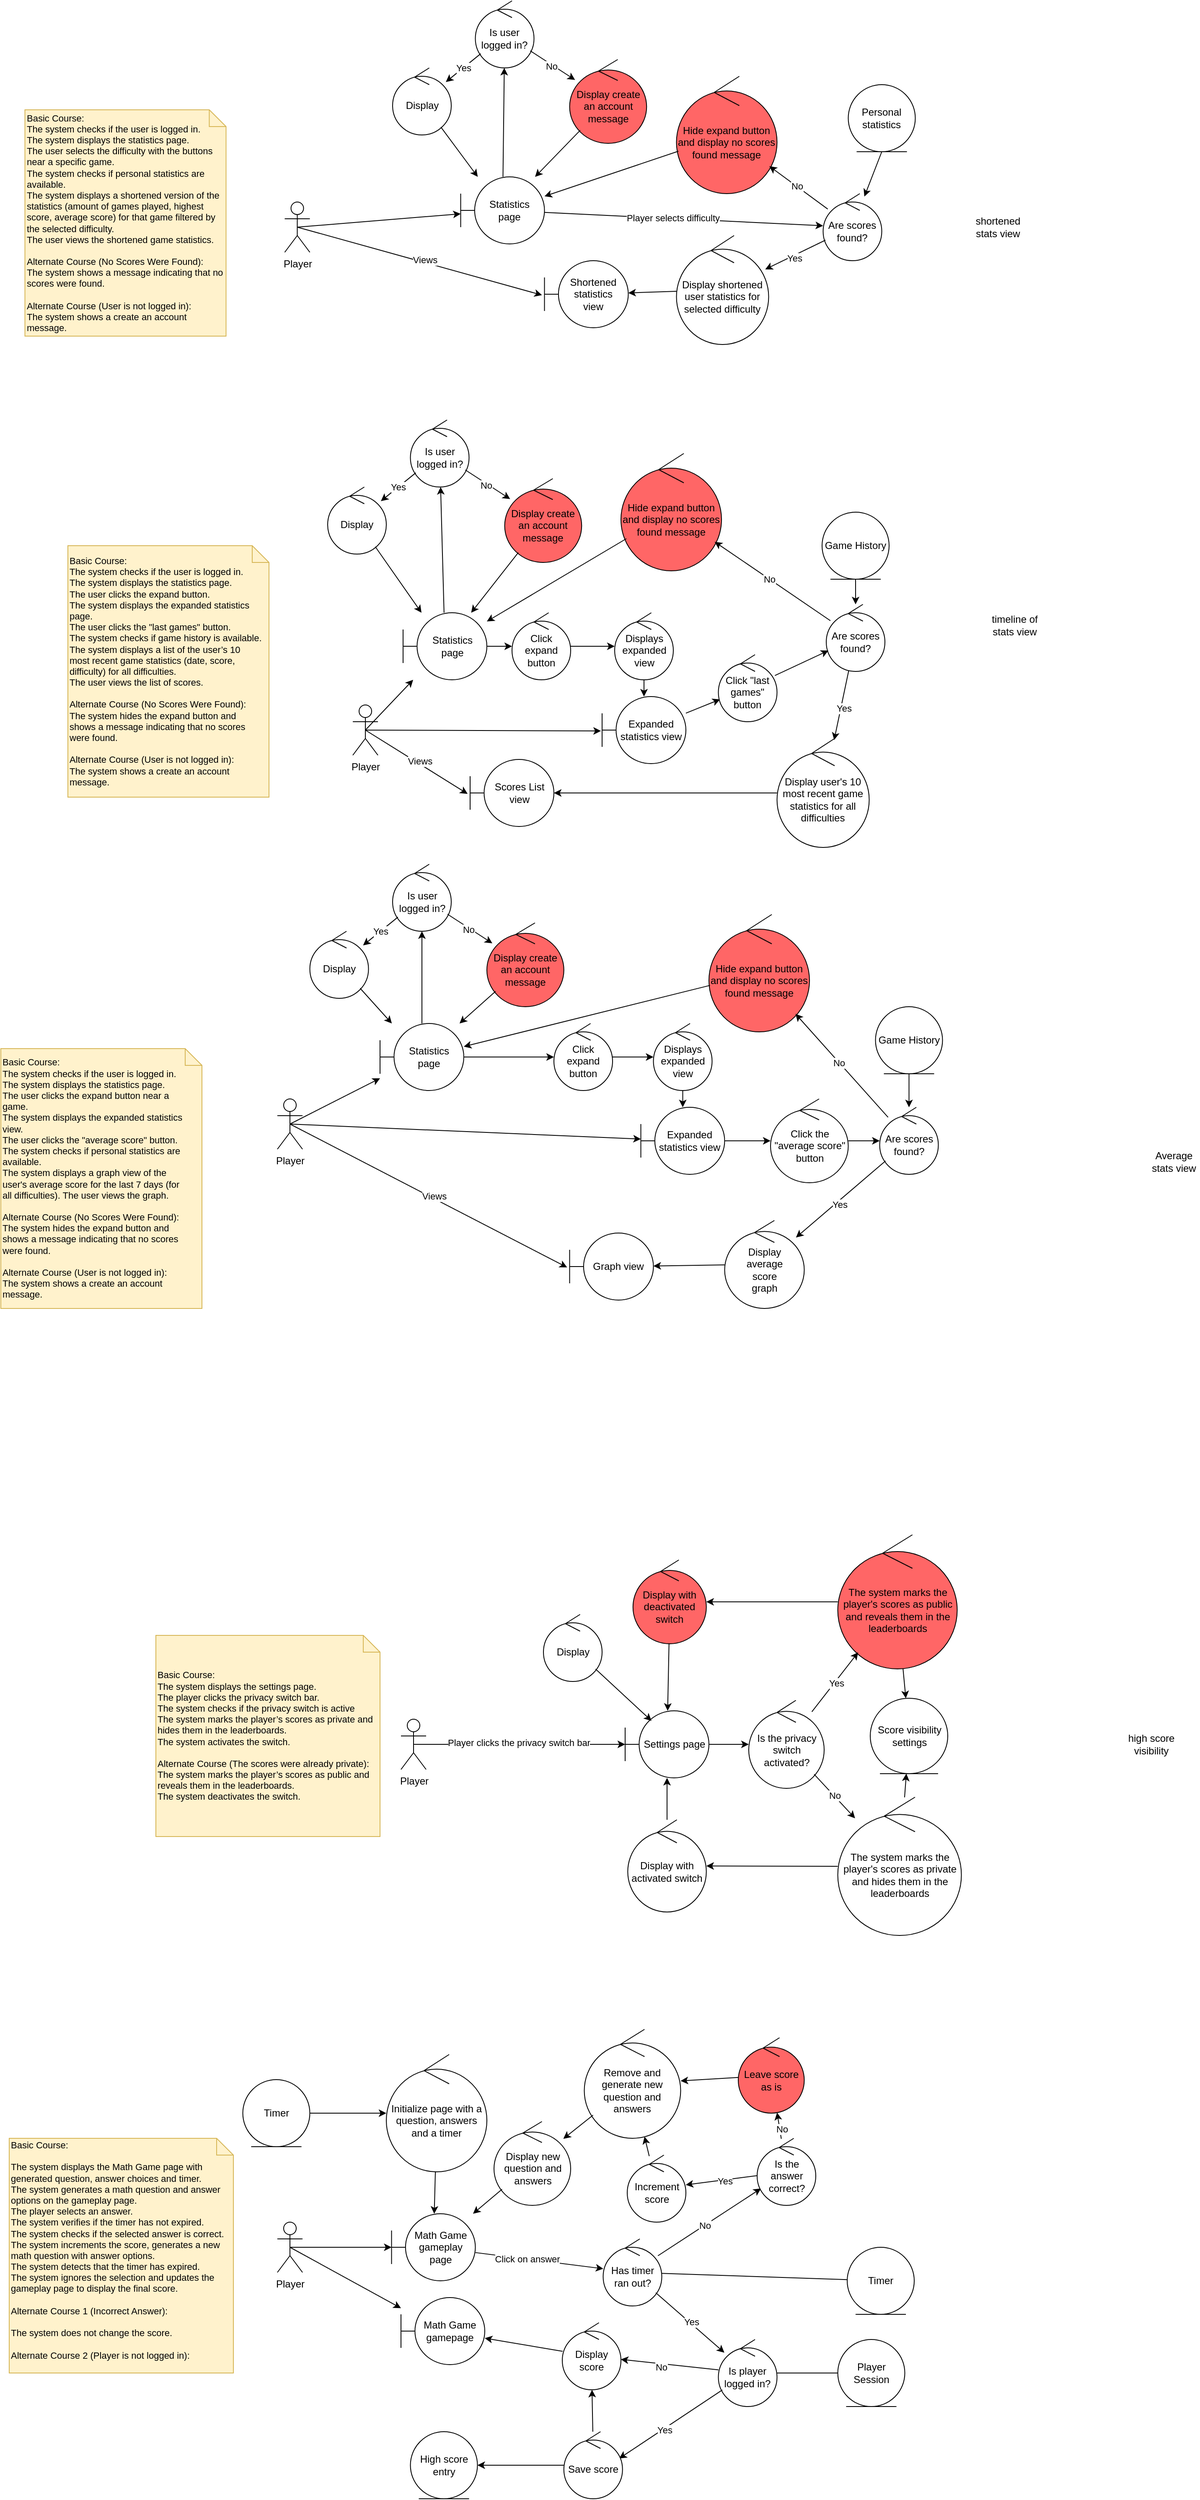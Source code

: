 <mxfile version="26.2.14">
  <diagram name="Page-1" id="ZfCJOVdXx-dnJl77oggn">
    <mxGraphModel grid="1" page="1" gridSize="10" guides="1" tooltips="1" connect="1" arrows="1" fold="1" pageScale="1" pageWidth="850" pageHeight="1100" math="0" shadow="0">
      <root>
        <mxCell id="0" />
        <mxCell id="1" parent="0" />
        <mxCell id="N_dmbNP3DRAMQzcvsTmh-2" value="&lt;div&gt;Statistics&lt;/div&gt;&lt;div&gt;page&lt;/div&gt;" style="shape=umlBoundary;whiteSpace=wrap;html=1;" vertex="1" parent="1">
          <mxGeometry x="168.75" y="-100" width="100" height="80" as="geometry" />
        </mxCell>
        <mxCell id="N_dmbNP3DRAMQzcvsTmh-3" value="Personal statistics" style="ellipse;shape=umlEntity;whiteSpace=wrap;html=1;" vertex="1" parent="1">
          <mxGeometry x="631.25" y="-210" width="80" height="80" as="geometry" />
        </mxCell>
        <mxCell id="N_dmbNP3DRAMQzcvsTmh-8" value="&lt;div&gt;Player&lt;/div&gt;" style="shape=umlActor;verticalLabelPosition=bottom;verticalAlign=top;html=1;" vertex="1" parent="1">
          <mxGeometry x="-41.25" y="-70" width="30" height="60" as="geometry" />
        </mxCell>
        <mxCell id="N_dmbNP3DRAMQzcvsTmh-13" value="" style="endArrow=classic;html=1;rounded=0;exitX=0.5;exitY=1;exitDx=0;exitDy=0;" edge="1" parent="1" source="N_dmbNP3DRAMQzcvsTmh-3" target="N_dmbNP3DRAMQzcvsTmh-16">
          <mxGeometry width="50" height="50" relative="1" as="geometry">
            <mxPoint x="538.75" y="210" as="sourcePoint" />
            <mxPoint x="838.75" as="targetPoint" />
          </mxGeometry>
        </mxCell>
        <mxCell id="N_dmbNP3DRAMQzcvsTmh-16" value="Are scores found?" style="ellipse;shape=umlControl;whiteSpace=wrap;html=1;" vertex="1" parent="1">
          <mxGeometry x="601.25" y="-80" width="70" height="80" as="geometry" />
        </mxCell>
        <mxCell id="N_dmbNP3DRAMQzcvsTmh-19" value="" style="endArrow=classic;html=1;rounded=0;" edge="1" parent="1" source="N_dmbNP3DRAMQzcvsTmh-45" target="N_dmbNP3DRAMQzcvsTmh-29">
          <mxGeometry width="50" height="50" relative="1" as="geometry">
            <mxPoint x="431.263" y="43.59" as="sourcePoint" />
            <mxPoint x="588.75" y="130" as="targetPoint" />
          </mxGeometry>
        </mxCell>
        <mxCell id="N_dmbNP3DRAMQzcvsTmh-20" value="Hide expand button and display no scores found message" style="ellipse;shape=umlControl;whiteSpace=wrap;html=1;fillColor=#FF6666;" vertex="1" parent="1">
          <mxGeometry x="426.25" y="-220" width="120" height="140" as="geometry" />
        </mxCell>
        <mxCell id="N_dmbNP3DRAMQzcvsTmh-22" value="" style="endArrow=classic;html=1;rounded=0;" edge="1" parent="1" source="N_dmbNP3DRAMQzcvsTmh-16" target="N_dmbNP3DRAMQzcvsTmh-20">
          <mxGeometry width="50" height="50" relative="1" as="geometry">
            <mxPoint x="748.75" as="sourcePoint" />
            <mxPoint x="588.75" y="130" as="targetPoint" />
          </mxGeometry>
        </mxCell>
        <mxCell id="N_dmbNP3DRAMQzcvsTmh-23" value="No" style="edgeLabel;html=1;align=center;verticalAlign=middle;resizable=0;points=[];" connectable="0" vertex="1" parent="N_dmbNP3DRAMQzcvsTmh-22">
          <mxGeometry x="0.062" relative="1" as="geometry">
            <mxPoint as="offset" />
          </mxGeometry>
        </mxCell>
        <mxCell id="N_dmbNP3DRAMQzcvsTmh-24" value="" style="endArrow=classic;html=1;rounded=0;" edge="1" parent="1" source="N_dmbNP3DRAMQzcvsTmh-20" target="N_dmbNP3DRAMQzcvsTmh-2">
          <mxGeometry width="50" height="50" relative="1" as="geometry">
            <mxPoint x="538.75" y="180" as="sourcePoint" />
            <mxPoint x="588.75" y="130" as="targetPoint" />
          </mxGeometry>
        </mxCell>
        <mxCell id="N_dmbNP3DRAMQzcvsTmh-29" value="&lt;div&gt;Shortened statistics&lt;/div&gt;&lt;div&gt;view&lt;/div&gt;" style="shape=umlBoundary;whiteSpace=wrap;html=1;" vertex="1" parent="1">
          <mxGeometry x="268.75" width="100" height="80" as="geometry" />
        </mxCell>
        <mxCell id="N_dmbNP3DRAMQzcvsTmh-30" value="" style="endArrow=classic;html=1;rounded=0;exitX=0.5;exitY=0.5;exitDx=0;exitDy=0;exitPerimeter=0;entryX=-0.03;entryY=0.513;entryDx=0;entryDy=0;entryPerimeter=0;" edge="1" parent="1" source="N_dmbNP3DRAMQzcvsTmh-8" target="N_dmbNP3DRAMQzcvsTmh-29">
          <mxGeometry width="50" height="50" relative="1" as="geometry">
            <mxPoint x="538.75" y="180" as="sourcePoint" />
            <mxPoint x="588.75" y="130" as="targetPoint" />
          </mxGeometry>
        </mxCell>
        <mxCell id="N_dmbNP3DRAMQzcvsTmh-31" value="Views" style="edgeLabel;html=1;align=center;verticalAlign=middle;resizable=0;points=[];" connectable="0" vertex="1" parent="N_dmbNP3DRAMQzcvsTmh-30">
          <mxGeometry x="0.032" y="3" relative="1" as="geometry">
            <mxPoint as="offset" />
          </mxGeometry>
        </mxCell>
        <mxCell id="N_dmbNP3DRAMQzcvsTmh-32" value="" style="endArrow=classic;html=1;rounded=0;exitX=0.5;exitY=0.5;exitDx=0;exitDy=0;exitPerimeter=0;" edge="1" parent="1" source="N_dmbNP3DRAMQzcvsTmh-8" target="N_dmbNP3DRAMQzcvsTmh-2">
          <mxGeometry width="50" height="50" relative="1" as="geometry">
            <mxPoint x="538.75" y="180" as="sourcePoint" />
            <mxPoint x="588.75" y="130" as="targetPoint" />
          </mxGeometry>
        </mxCell>
        <mxCell id="N_dmbNP3DRAMQzcvsTmh-37" value="&lt;div&gt;Basic Course:&lt;/div&gt;&lt;div&gt;The system checks if the user is logged in.&lt;/div&gt;&lt;div&gt;The system displays the statistics page.&amp;nbsp;&lt;/div&gt;&lt;div&gt;The user selects the difficulty with the buttons near a specific game.&lt;/div&gt;&lt;div&gt;The system checks if personal statistics are available.&lt;/div&gt;&lt;div&gt;The system displays a shortened version of the statistics (amount of games played, highest score, average score) for that game filtered by the selected difficulty.&lt;/div&gt;&lt;div&gt;The user views the shortened game statistics.&lt;/div&gt;&lt;div&gt;&lt;br&gt;&lt;/div&gt;Alternate Course (No Scores Were Found):&lt;br&gt;&lt;div&gt;The system shows a message indicating that no scores were found.&lt;/div&gt;&lt;div&gt;&lt;br&gt;&lt;/div&gt;&lt;div&gt;&lt;div&gt;Alternate Course (User is not logged in):&lt;/div&gt;The system shows a create an account message.&lt;/div&gt;" style="shape=note;size=20;whiteSpace=wrap;html=1;fontFamily=Helvetica;fontSize=11;labelBackgroundColor=none;align=left;fillColor=#fff2cc;strokeColor=#d6b656;" vertex="1" parent="1">
          <mxGeometry x="-351.25" y="-180" width="240" height="270" as="geometry" />
        </mxCell>
        <mxCell id="N_dmbNP3DRAMQzcvsTmh-45" value="Display shortened user statistics for selected difficulty" style="ellipse;shape=umlControl;whiteSpace=wrap;html=1;" vertex="1" parent="1">
          <mxGeometry x="426.25" y="-30" width="110" height="130" as="geometry" />
        </mxCell>
        <mxCell id="N_dmbNP3DRAMQzcvsTmh-64" value="" style="endArrow=classic;html=1;rounded=0;" edge="1" parent="1" source="N_dmbNP3DRAMQzcvsTmh-2" target="N_dmbNP3DRAMQzcvsTmh-16">
          <mxGeometry width="50" height="50" relative="1" as="geometry">
            <mxPoint x="658.647" y="-31.284" as="sourcePoint" />
            <mxPoint x="359.137" y="-35.934" as="targetPoint" />
          </mxGeometry>
        </mxCell>
        <mxCell id="N_dmbNP3DRAMQzcvsTmh-260" value="Player selects difficulty" style="edgeLabel;html=1;align=center;verticalAlign=middle;resizable=0;points=[];" connectable="0" vertex="1" parent="N_dmbNP3DRAMQzcvsTmh-64">
          <mxGeometry x="-0.079" y="1" relative="1" as="geometry">
            <mxPoint as="offset" />
          </mxGeometry>
        </mxCell>
        <mxCell id="N_dmbNP3DRAMQzcvsTmh-65" value="" style="endArrow=classic;html=1;rounded=0;" edge="1" parent="1" source="N_dmbNP3DRAMQzcvsTmh-16" target="N_dmbNP3DRAMQzcvsTmh-45">
          <mxGeometry width="50" height="50" relative="1" as="geometry">
            <mxPoint x="538.75" y="80" as="sourcePoint" />
            <mxPoint x="535.844" y="16.897" as="targetPoint" />
          </mxGeometry>
        </mxCell>
        <mxCell id="N_dmbNP3DRAMQzcvsTmh-67" value="Yes" style="edgeLabel;html=1;align=center;verticalAlign=middle;resizable=0;points=[];" connectable="0" vertex="1" parent="N_dmbNP3DRAMQzcvsTmh-65">
          <mxGeometry x="0.072" y="3" relative="1" as="geometry">
            <mxPoint as="offset" />
          </mxGeometry>
        </mxCell>
        <mxCell id="N_dmbNP3DRAMQzcvsTmh-68" value="&lt;div&gt;Statistics&lt;/div&gt;&lt;div&gt;page&lt;/div&gt;" style="shape=umlBoundary;whiteSpace=wrap;html=1;" vertex="1" parent="1">
          <mxGeometry x="100" y="420" width="100" height="80" as="geometry" />
        </mxCell>
        <mxCell id="N_dmbNP3DRAMQzcvsTmh-69" value="Game History" style="ellipse;shape=umlEntity;whiteSpace=wrap;html=1;" vertex="1" parent="1">
          <mxGeometry x="600" y="300" width="80" height="80" as="geometry" />
        </mxCell>
        <mxCell id="N_dmbNP3DRAMQzcvsTmh-71" value="&lt;div&gt;Player&lt;/div&gt;" style="shape=umlActor;verticalLabelPosition=bottom;verticalAlign=top;html=1;" vertex="1" parent="1">
          <mxGeometry x="40" y="530" width="30" height="60" as="geometry" />
        </mxCell>
        <mxCell id="N_dmbNP3DRAMQzcvsTmh-73" value="" style="endArrow=classic;html=1;rounded=0;exitX=0.5;exitY=1;exitDx=0;exitDy=0;" edge="1" parent="1" source="N_dmbNP3DRAMQzcvsTmh-69" target="N_dmbNP3DRAMQzcvsTmh-74">
          <mxGeometry width="50" height="50" relative="1" as="geometry">
            <mxPoint x="452.5" y="730" as="sourcePoint" />
            <mxPoint x="752.5" y="520" as="targetPoint" />
          </mxGeometry>
        </mxCell>
        <mxCell id="N_dmbNP3DRAMQzcvsTmh-74" value="Are scores found?" style="ellipse;shape=umlControl;whiteSpace=wrap;html=1;" vertex="1" parent="1">
          <mxGeometry x="605" y="410" width="70" height="80" as="geometry" />
        </mxCell>
        <mxCell id="N_dmbNP3DRAMQzcvsTmh-75" value="" style="endArrow=classic;html=1;rounded=0;" edge="1" parent="1" source="N_dmbNP3DRAMQzcvsTmh-86" target="N_dmbNP3DRAMQzcvsTmh-80">
          <mxGeometry width="50" height="50" relative="1" as="geometry">
            <mxPoint x="442.508" y="613.818" as="sourcePoint" />
            <mxPoint x="502.5" y="650" as="targetPoint" />
          </mxGeometry>
        </mxCell>
        <mxCell id="N_dmbNP3DRAMQzcvsTmh-76" value="Hide expand button and display no scores found message" style="ellipse;shape=umlControl;whiteSpace=wrap;html=1;fillColor=#FF6666;" vertex="1" parent="1">
          <mxGeometry x="360" y="230" width="120" height="140" as="geometry" />
        </mxCell>
        <mxCell id="N_dmbNP3DRAMQzcvsTmh-77" value="" style="endArrow=classic;html=1;rounded=0;" edge="1" parent="1" source="N_dmbNP3DRAMQzcvsTmh-74" target="N_dmbNP3DRAMQzcvsTmh-76">
          <mxGeometry width="50" height="50" relative="1" as="geometry">
            <mxPoint x="662.5" y="520" as="sourcePoint" />
            <mxPoint x="502.5" y="650" as="targetPoint" />
          </mxGeometry>
        </mxCell>
        <mxCell id="N_dmbNP3DRAMQzcvsTmh-78" value="No" style="edgeLabel;html=1;align=center;verticalAlign=middle;resizable=0;points=[];" connectable="0" vertex="1" parent="N_dmbNP3DRAMQzcvsTmh-77">
          <mxGeometry x="0.062" relative="1" as="geometry">
            <mxPoint as="offset" />
          </mxGeometry>
        </mxCell>
        <mxCell id="N_dmbNP3DRAMQzcvsTmh-79" value="" style="endArrow=classic;html=1;rounded=0;" edge="1" parent="1" source="N_dmbNP3DRAMQzcvsTmh-76" target="N_dmbNP3DRAMQzcvsTmh-68">
          <mxGeometry width="50" height="50" relative="1" as="geometry">
            <mxPoint x="452.5" y="700" as="sourcePoint" />
            <mxPoint x="502.5" y="650" as="targetPoint" />
          </mxGeometry>
        </mxCell>
        <mxCell id="N_dmbNP3DRAMQzcvsTmh-80" value="Scores List view" style="shape=umlBoundary;whiteSpace=wrap;html=1;" vertex="1" parent="1">
          <mxGeometry x="180" y="595" width="100" height="80" as="geometry" />
        </mxCell>
        <mxCell id="N_dmbNP3DRAMQzcvsTmh-81" value="" style="endArrow=classic;html=1;rounded=0;exitX=0.5;exitY=0.5;exitDx=0;exitDy=0;exitPerimeter=0;entryX=-0.03;entryY=0.513;entryDx=0;entryDy=0;entryPerimeter=0;" edge="1" parent="1" source="N_dmbNP3DRAMQzcvsTmh-71" target="N_dmbNP3DRAMQzcvsTmh-80">
          <mxGeometry width="50" height="50" relative="1" as="geometry">
            <mxPoint x="452.5" y="700" as="sourcePoint" />
            <mxPoint x="502.5" y="650" as="targetPoint" />
          </mxGeometry>
        </mxCell>
        <mxCell id="N_dmbNP3DRAMQzcvsTmh-82" value="Views" style="edgeLabel;html=1;align=center;verticalAlign=middle;resizable=0;points=[];" connectable="0" vertex="1" parent="N_dmbNP3DRAMQzcvsTmh-81">
          <mxGeometry x="0.032" y="3" relative="1" as="geometry">
            <mxPoint as="offset" />
          </mxGeometry>
        </mxCell>
        <mxCell id="N_dmbNP3DRAMQzcvsTmh-83" value="" style="endArrow=classic;html=1;rounded=0;exitX=0.5;exitY=0.5;exitDx=0;exitDy=0;exitPerimeter=0;" edge="1" parent="1" source="N_dmbNP3DRAMQzcvsTmh-71" target="N_dmbNP3DRAMQzcvsTmh-68">
          <mxGeometry width="50" height="50" relative="1" as="geometry">
            <mxPoint x="452.5" y="700" as="sourcePoint" />
            <mxPoint x="502.5" y="650" as="targetPoint" />
          </mxGeometry>
        </mxCell>
        <mxCell id="N_dmbNP3DRAMQzcvsTmh-85" value="&lt;div&gt;Basic Course:&lt;/div&gt;&lt;div&gt;The system checks if the user is logged in.&lt;/div&gt;The system displays the statistics page.&lt;br&gt;&lt;div&gt;The user clicks the expand button.&lt;/div&gt;&lt;div&gt;The system displays the expanded statistics page.&lt;/div&gt;&lt;div&gt;The user clicks the &quot;last games&quot; button.&lt;/div&gt;&lt;div&gt;The system checks if game history is available.&lt;/div&gt;The system displays a list of the user’s 10&lt;br&gt;most recent game statistics (date, score,&lt;br&gt;difficulty) for all difficulties.&lt;br&gt;&lt;div&gt;The user views the list of scores.&lt;/div&gt;&lt;div&gt;&lt;br&gt;&lt;/div&gt;Alternate Course (No Scores Were Found):&lt;br&gt;The system hides the expand button and&lt;br&gt;shows a message indicating that no scores&lt;br&gt;&lt;div&gt;were found.&lt;/div&gt;&lt;div&gt;&lt;div&gt;&lt;br&gt;&lt;/div&gt;&lt;div&gt;Alternate Course (User is not logged in):&lt;/div&gt;The system shows a create an account message.&lt;/div&gt;" style="shape=note;size=20;whiteSpace=wrap;html=1;fontFamily=Helvetica;fontSize=11;labelBackgroundColor=none;align=left;fillColor=#fff2cc;strokeColor=#d6b656;" vertex="1" parent="1">
          <mxGeometry x="-300" y="340" width="240" height="300" as="geometry" />
        </mxCell>
        <mxCell id="N_dmbNP3DRAMQzcvsTmh-86" value="Display user&#39;s 10 most recent game statistics for all difficulties" style="ellipse;shape=umlControl;whiteSpace=wrap;html=1;" vertex="1" parent="1">
          <mxGeometry x="546.25" y="570" width="110" height="130" as="geometry" />
        </mxCell>
        <mxCell id="N_dmbNP3DRAMQzcvsTmh-87" value="" style="endArrow=classic;html=1;rounded=0;" edge="1" parent="1" source="N_dmbNP3DRAMQzcvsTmh-68" target="N_dmbNP3DRAMQzcvsTmh-158">
          <mxGeometry width="50" height="50" relative="1" as="geometry">
            <mxPoint x="572.397" y="488.716" as="sourcePoint" />
            <mxPoint x="350" y="510" as="targetPoint" />
          </mxGeometry>
        </mxCell>
        <mxCell id="N_dmbNP3DRAMQzcvsTmh-88" value="" style="endArrow=classic;html=1;rounded=0;" edge="1" parent="1" source="N_dmbNP3DRAMQzcvsTmh-74" target="N_dmbNP3DRAMQzcvsTmh-86">
          <mxGeometry width="50" height="50" relative="1" as="geometry">
            <mxPoint x="452.5" y="600" as="sourcePoint" />
            <mxPoint x="502.5" y="550" as="targetPoint" />
          </mxGeometry>
        </mxCell>
        <mxCell id="N_dmbNP3DRAMQzcvsTmh-89" value="Yes" style="edgeLabel;html=1;align=center;verticalAlign=middle;resizable=0;points=[];" connectable="0" vertex="1" parent="N_dmbNP3DRAMQzcvsTmh-88">
          <mxGeometry x="0.072" y="3" relative="1" as="geometry">
            <mxPoint as="offset" />
          </mxGeometry>
        </mxCell>
        <mxCell id="N_dmbNP3DRAMQzcvsTmh-90" value="&lt;div&gt;Statistics&lt;/div&gt;&lt;div&gt;page&lt;/div&gt;" style="shape=umlBoundary;whiteSpace=wrap;html=1;" vertex="1" parent="1">
          <mxGeometry x="72.5" y="910" width="100" height="80" as="geometry" />
        </mxCell>
        <mxCell id="N_dmbNP3DRAMQzcvsTmh-91" value="Game History" style="ellipse;shape=umlEntity;whiteSpace=wrap;html=1;" vertex="1" parent="1">
          <mxGeometry x="663.75" y="890" width="80" height="80" as="geometry" />
        </mxCell>
        <mxCell id="N_dmbNP3DRAMQzcvsTmh-92" value="Display" style="ellipse;shape=umlControl;whiteSpace=wrap;html=1;" vertex="1" parent="1">
          <mxGeometry x="-11.25" y="800" width="70" height="80" as="geometry" />
        </mxCell>
        <mxCell id="N_dmbNP3DRAMQzcvsTmh-93" value="&lt;div&gt;Player&lt;/div&gt;" style="shape=umlActor;verticalLabelPosition=bottom;verticalAlign=top;html=1;" vertex="1" parent="1">
          <mxGeometry x="-50" y="1000" width="30" height="60" as="geometry" />
        </mxCell>
        <mxCell id="N_dmbNP3DRAMQzcvsTmh-94" value="" style="endArrow=classic;html=1;rounded=0;" edge="1" parent="1" source="N_dmbNP3DRAMQzcvsTmh-92" target="N_dmbNP3DRAMQzcvsTmh-90">
          <mxGeometry width="50" height="50" relative="1" as="geometry">
            <mxPoint x="476.25" y="1240" as="sourcePoint" />
            <mxPoint x="526.25" y="1190" as="targetPoint" />
          </mxGeometry>
        </mxCell>
        <mxCell id="N_dmbNP3DRAMQzcvsTmh-95" value="" style="endArrow=classic;html=1;rounded=0;exitX=0.5;exitY=1;exitDx=0;exitDy=0;" edge="1" parent="1" source="N_dmbNP3DRAMQzcvsTmh-91" target="N_dmbNP3DRAMQzcvsTmh-96">
          <mxGeometry width="50" height="50" relative="1" as="geometry">
            <mxPoint x="476.25" y="1240" as="sourcePoint" />
            <mxPoint x="776.25" y="1030" as="targetPoint" />
          </mxGeometry>
        </mxCell>
        <mxCell id="N_dmbNP3DRAMQzcvsTmh-96" value="Are scores found?" style="ellipse;shape=umlControl;whiteSpace=wrap;html=1;" vertex="1" parent="1">
          <mxGeometry x="668.75" y="1010" width="70" height="80" as="geometry" />
        </mxCell>
        <mxCell id="N_dmbNP3DRAMQzcvsTmh-97" value="" style="endArrow=classic;html=1;rounded=0;" edge="1" parent="1" source="N_dmbNP3DRAMQzcvsTmh-108" target="N_dmbNP3DRAMQzcvsTmh-102">
          <mxGeometry width="50" height="50" relative="1" as="geometry">
            <mxPoint x="466.258" y="1123.818" as="sourcePoint" />
            <mxPoint x="526.25" y="1160" as="targetPoint" />
          </mxGeometry>
        </mxCell>
        <mxCell id="N_dmbNP3DRAMQzcvsTmh-98" value="Hide expand button and display no scores found message" style="ellipse;shape=umlControl;whiteSpace=wrap;html=1;fillColor=#FF6666;" vertex="1" parent="1">
          <mxGeometry x="465" y="780" width="120" height="140" as="geometry" />
        </mxCell>
        <mxCell id="N_dmbNP3DRAMQzcvsTmh-99" value="" style="endArrow=classic;html=1;rounded=0;" edge="1" parent="1" source="N_dmbNP3DRAMQzcvsTmh-96" target="N_dmbNP3DRAMQzcvsTmh-98">
          <mxGeometry width="50" height="50" relative="1" as="geometry">
            <mxPoint x="686.25" y="1030" as="sourcePoint" />
            <mxPoint x="526.25" y="1160" as="targetPoint" />
          </mxGeometry>
        </mxCell>
        <mxCell id="N_dmbNP3DRAMQzcvsTmh-100" value="No" style="edgeLabel;html=1;align=center;verticalAlign=middle;resizable=0;points=[];" connectable="0" vertex="1" parent="N_dmbNP3DRAMQzcvsTmh-99">
          <mxGeometry x="0.062" relative="1" as="geometry">
            <mxPoint as="offset" />
          </mxGeometry>
        </mxCell>
        <mxCell id="N_dmbNP3DRAMQzcvsTmh-101" value="" style="endArrow=classic;html=1;rounded=0;" edge="1" parent="1" source="N_dmbNP3DRAMQzcvsTmh-98" target="N_dmbNP3DRAMQzcvsTmh-90">
          <mxGeometry width="50" height="50" relative="1" as="geometry">
            <mxPoint x="476.25" y="1210" as="sourcePoint" />
            <mxPoint x="526.25" y="1160" as="targetPoint" />
          </mxGeometry>
        </mxCell>
        <mxCell id="N_dmbNP3DRAMQzcvsTmh-102" value="Graph view" style="shape=umlBoundary;whiteSpace=wrap;html=1;" vertex="1" parent="1">
          <mxGeometry x="298.75" y="1160" width="100" height="80" as="geometry" />
        </mxCell>
        <mxCell id="N_dmbNP3DRAMQzcvsTmh-103" value="" style="endArrow=classic;html=1;rounded=0;exitX=0.5;exitY=0.5;exitDx=0;exitDy=0;exitPerimeter=0;entryX=-0.03;entryY=0.513;entryDx=0;entryDy=0;entryPerimeter=0;" edge="1" parent="1" source="N_dmbNP3DRAMQzcvsTmh-93" target="N_dmbNP3DRAMQzcvsTmh-102">
          <mxGeometry width="50" height="50" relative="1" as="geometry">
            <mxPoint x="476.25" y="1210" as="sourcePoint" />
            <mxPoint x="526.25" y="1160" as="targetPoint" />
          </mxGeometry>
        </mxCell>
        <mxCell id="N_dmbNP3DRAMQzcvsTmh-104" value="Views" style="edgeLabel;html=1;align=center;verticalAlign=middle;resizable=0;points=[];" connectable="0" vertex="1" parent="N_dmbNP3DRAMQzcvsTmh-103">
          <mxGeometry x="0.032" y="3" relative="1" as="geometry">
            <mxPoint as="offset" />
          </mxGeometry>
        </mxCell>
        <mxCell id="N_dmbNP3DRAMQzcvsTmh-107" value="&lt;div&gt;Basic Course:&lt;/div&gt;&lt;div&gt;The system checks if the user is logged in.&lt;/div&gt;The system displays the statistics page.&lt;br&gt;The user clicks the expand button near a&lt;br&gt;&lt;div&gt;game.&lt;/div&gt;&lt;div&gt;The system displays the expanded statistics view.&lt;/div&gt;The user clicks the &quot;average score&quot; button.&lt;br&gt;The system checks if personal statistics are available.&lt;br&gt;The system displays a graph view of the&lt;br&gt;user&#39;s average score for the last 7 days (for&lt;br&gt;&lt;div&gt;all difficulties). The user views the graph.&lt;/div&gt;&lt;div&gt;&lt;br&gt;&lt;/div&gt;Alternate Course (No Scores Were Found):&lt;br&gt;The system hides the expand button and&lt;br&gt;shows a message indicating that no scores&lt;br&gt;&lt;div&gt;were found.&lt;/div&gt;&lt;div&gt;&lt;br&gt;&lt;/div&gt;&lt;div&gt;Alternate Course (User is not logged in):&lt;/div&gt;The system shows a create an account message." style="shape=note;size=20;whiteSpace=wrap;html=1;fontFamily=Helvetica;fontSize=11;labelBackgroundColor=none;align=left;fillColor=#fff2cc;strokeColor=#d6b656;" vertex="1" parent="1">
          <mxGeometry x="-380" y="940" width="240" height="310" as="geometry" />
        </mxCell>
        <mxCell id="N_dmbNP3DRAMQzcvsTmh-108" value="Display&lt;br&gt;average&lt;br&gt;score&lt;br&gt;graph" style="ellipse;shape=umlControl;whiteSpace=wrap;html=1;" vertex="1" parent="1">
          <mxGeometry x="483.75" y="1145" width="95" height="105" as="geometry" />
        </mxCell>
        <mxCell id="N_dmbNP3DRAMQzcvsTmh-109" value="" style="endArrow=classic;html=1;rounded=0;" edge="1" parent="1" source="N_dmbNP3DRAMQzcvsTmh-90" target="N_dmbNP3DRAMQzcvsTmh-171">
          <mxGeometry width="50" height="50" relative="1" as="geometry">
            <mxPoint x="596.147" y="998.716" as="sourcePoint" />
            <mxPoint x="526.25" y="1060" as="targetPoint" />
          </mxGeometry>
        </mxCell>
        <mxCell id="N_dmbNP3DRAMQzcvsTmh-110" value="" style="endArrow=classic;html=1;rounded=0;" edge="1" parent="1" source="N_dmbNP3DRAMQzcvsTmh-96" target="N_dmbNP3DRAMQzcvsTmh-108">
          <mxGeometry width="50" height="50" relative="1" as="geometry">
            <mxPoint x="476.25" y="1110" as="sourcePoint" />
            <mxPoint x="526.25" y="1060" as="targetPoint" />
          </mxGeometry>
        </mxCell>
        <mxCell id="N_dmbNP3DRAMQzcvsTmh-111" value="Yes" style="edgeLabel;html=1;align=center;verticalAlign=middle;resizable=0;points=[];" connectable="0" vertex="1" parent="N_dmbNP3DRAMQzcvsTmh-110">
          <mxGeometry x="0.072" y="3" relative="1" as="geometry">
            <mxPoint as="offset" />
          </mxGeometry>
        </mxCell>
        <mxCell id="N_dmbNP3DRAMQzcvsTmh-112" value="timeline of stats view" style="text;html=1;align=center;verticalAlign=middle;whiteSpace=wrap;rounded=0;" vertex="1" parent="1">
          <mxGeometry x="800" y="420" width="60" height="30" as="geometry" />
        </mxCell>
        <mxCell id="N_dmbNP3DRAMQzcvsTmh-113" value="&lt;div&gt;Average stats view&lt;/div&gt;" style="text;html=1;align=center;verticalAlign=middle;whiteSpace=wrap;rounded=0;" vertex="1" parent="1">
          <mxGeometry x="990" y="1060" width="60" height="30" as="geometry" />
        </mxCell>
        <mxCell id="N_dmbNP3DRAMQzcvsTmh-114" value="shortened stats view" style="text;html=1;align=center;verticalAlign=middle;whiteSpace=wrap;rounded=0;" vertex="1" parent="1">
          <mxGeometry x="780" y="-55" width="60" height="30" as="geometry" />
        </mxCell>
        <mxCell id="N_dmbNP3DRAMQzcvsTmh-116" value="Settings page" style="shape=umlBoundary;whiteSpace=wrap;html=1;" vertex="1" parent="1">
          <mxGeometry x="365" y="1730" width="100" height="80" as="geometry" />
        </mxCell>
        <mxCell id="N_dmbNP3DRAMQzcvsTmh-118" value="Display" style="ellipse;shape=umlControl;whiteSpace=wrap;html=1;" vertex="1" parent="1">
          <mxGeometry x="267.5" y="1615" width="70" height="80" as="geometry" />
        </mxCell>
        <mxCell id="N_dmbNP3DRAMQzcvsTmh-119" value="&lt;div&gt;Player&lt;/div&gt;" style="shape=umlActor;verticalLabelPosition=bottom;verticalAlign=top;html=1;" vertex="1" parent="1">
          <mxGeometry x="97.5" y="1740" width="30" height="60" as="geometry" />
        </mxCell>
        <mxCell id="N_dmbNP3DRAMQzcvsTmh-120" value="" style="endArrow=classic;html=1;rounded=0;entryX=0.315;entryY=0.15;entryDx=0;entryDy=0;entryPerimeter=0;" edge="1" parent="1" source="N_dmbNP3DRAMQzcvsTmh-118" target="N_dmbNP3DRAMQzcvsTmh-116">
          <mxGeometry width="50" height="50" relative="1" as="geometry">
            <mxPoint x="427.5" y="2030" as="sourcePoint" />
            <mxPoint x="477.5" y="1980" as="targetPoint" />
          </mxGeometry>
        </mxCell>
        <mxCell id="N_dmbNP3DRAMQzcvsTmh-122" value="Is the privacy switch activated?" style="ellipse;shape=umlControl;whiteSpace=wrap;html=1;" vertex="1" parent="1">
          <mxGeometry x="512.5" y="1717.5" width="90" height="105" as="geometry" />
        </mxCell>
        <mxCell id="N_dmbNP3DRAMQzcvsTmh-124" value="The system marks the player&#39;s scores as public and reveals them in the leaderboards" style="ellipse;shape=umlControl;whiteSpace=wrap;html=1;fillColor=#FF6666;" vertex="1" parent="1">
          <mxGeometry x="618.75" y="1520" width="142.5" height="160" as="geometry" />
        </mxCell>
        <mxCell id="N_dmbNP3DRAMQzcvsTmh-131" value="" style="endArrow=classic;html=1;rounded=0;exitX=0.5;exitY=0.5;exitDx=0;exitDy=0;exitPerimeter=0;" edge="1" parent="1" source="N_dmbNP3DRAMQzcvsTmh-119" target="N_dmbNP3DRAMQzcvsTmh-116">
          <mxGeometry width="50" height="50" relative="1" as="geometry">
            <mxPoint x="427.5" y="2000" as="sourcePoint" />
            <mxPoint x="477.5" y="1950" as="targetPoint" />
          </mxGeometry>
        </mxCell>
        <mxCell id="N_dmbNP3DRAMQzcvsTmh-132" value="Player clicks the privacy switch bar" style="edgeLabel;html=1;align=center;verticalAlign=middle;resizable=0;points=[];" connectable="0" vertex="1" parent="N_dmbNP3DRAMQzcvsTmh-131">
          <mxGeometry x="-0.009" y="2" relative="1" as="geometry">
            <mxPoint as="offset" />
          </mxGeometry>
        </mxCell>
        <mxCell id="N_dmbNP3DRAMQzcvsTmh-133" value="Basic Course:&lt;br&gt;&lt;div&gt;The system displays the settings page.&lt;/div&gt;&lt;div&gt;The player clicks the privacy switch bar.&lt;/div&gt;&lt;div&gt;The system checks if the privacy switch is active&lt;/div&gt;&lt;div&gt;The system marks the player’s scores as private and hides them in the leaderboards.&lt;/div&gt;&lt;div&gt;The system activates the switch.&lt;/div&gt;&lt;div&gt;&lt;br&gt;&lt;/div&gt;Alternate Course (The scores were already private):&lt;br&gt;&lt;div&gt;The system marks the player’s scores as public and reveals them in the leaderboards.&lt;/div&gt;&lt;div&gt;The system deactivates the switch.&lt;/div&gt;" style="shape=note;size=20;whiteSpace=wrap;html=1;fontFamily=Helvetica;fontSize=11;labelBackgroundColor=none;align=left;fillColor=#fff2cc;strokeColor=#d6b656;" vertex="1" parent="1">
          <mxGeometry x="-195" y="1640" width="267.5" height="240" as="geometry" />
        </mxCell>
        <mxCell id="N_dmbNP3DRAMQzcvsTmh-134" value="The system marks the player&#39;s scores as private and hides them in the leaderboards" style="ellipse;shape=umlControl;whiteSpace=wrap;html=1;" vertex="1" parent="1">
          <mxGeometry x="618.75" y="1833" width="147.5" height="165" as="geometry" />
        </mxCell>
        <mxCell id="N_dmbNP3DRAMQzcvsTmh-135" value="" style="endArrow=classic;html=1;rounded=0;" edge="1" parent="1" source="N_dmbNP3DRAMQzcvsTmh-116" target="N_dmbNP3DRAMQzcvsTmh-122">
          <mxGeometry width="50" height="50" relative="1" as="geometry">
            <mxPoint x="547.397" y="1788.716" as="sourcePoint" />
            <mxPoint x="477.5" y="1850" as="targetPoint" />
          </mxGeometry>
        </mxCell>
        <mxCell id="N_dmbNP3DRAMQzcvsTmh-136" value="" style="endArrow=classic;html=1;rounded=0;" edge="1" parent="1" source="N_dmbNP3DRAMQzcvsTmh-122" target="N_dmbNP3DRAMQzcvsTmh-134">
          <mxGeometry width="50" height="50" relative="1" as="geometry">
            <mxPoint x="427.5" y="1900" as="sourcePoint" />
            <mxPoint x="477.5" y="1850" as="targetPoint" />
          </mxGeometry>
        </mxCell>
        <mxCell id="N_dmbNP3DRAMQzcvsTmh-144" value="No" style="edgeLabel;html=1;align=center;verticalAlign=middle;resizable=0;points=[];" connectable="0" vertex="1" parent="N_dmbNP3DRAMQzcvsTmh-136">
          <mxGeometry x="-0.045" y="1" relative="1" as="geometry">
            <mxPoint as="offset" />
          </mxGeometry>
        </mxCell>
        <mxCell id="N_dmbNP3DRAMQzcvsTmh-138" value="high score visibility" style="text;html=1;align=center;verticalAlign=middle;whiteSpace=wrap;rounded=0;" vertex="1" parent="1">
          <mxGeometry x="962.5" y="1755" width="60" height="30" as="geometry" />
        </mxCell>
        <mxCell id="N_dmbNP3DRAMQzcvsTmh-140" value="" style="endArrow=classic;html=1;rounded=0;" edge="1" parent="1" source="N_dmbNP3DRAMQzcvsTmh-122" target="N_dmbNP3DRAMQzcvsTmh-124">
          <mxGeometry width="50" height="50" relative="1" as="geometry">
            <mxPoint x="332.5" y="1615" as="sourcePoint" />
            <mxPoint x="382.5" y="1565" as="targetPoint" />
          </mxGeometry>
        </mxCell>
        <mxCell id="N_dmbNP3DRAMQzcvsTmh-141" value="Yes" style="edgeLabel;html=1;align=center;verticalAlign=middle;resizable=0;points=[];" connectable="0" vertex="1" parent="N_dmbNP3DRAMQzcvsTmh-140">
          <mxGeometry x="-0.026" y="-2" relative="1" as="geometry">
            <mxPoint y="-1" as="offset" />
          </mxGeometry>
        </mxCell>
        <mxCell id="N_dmbNP3DRAMQzcvsTmh-145" value="Score visibility settings" style="ellipse;shape=umlEntity;whiteSpace=wrap;html=1;" vertex="1" parent="1">
          <mxGeometry x="657.5" y="1715" width="92.5" height="90" as="geometry" />
        </mxCell>
        <mxCell id="N_dmbNP3DRAMQzcvsTmh-146" value="" style="endArrow=classic;html=1;rounded=0;" edge="1" parent="1" source="N_dmbNP3DRAMQzcvsTmh-124" target="N_dmbNP3DRAMQzcvsTmh-145">
          <mxGeometry width="50" height="50" relative="1" as="geometry">
            <mxPoint x="332.5" y="1705" as="sourcePoint" />
            <mxPoint x="382.5" y="1655" as="targetPoint" />
          </mxGeometry>
        </mxCell>
        <mxCell id="N_dmbNP3DRAMQzcvsTmh-147" value="" style="endArrow=classic;html=1;rounded=0;" edge="1" parent="1" source="N_dmbNP3DRAMQzcvsTmh-134" target="N_dmbNP3DRAMQzcvsTmh-145">
          <mxGeometry width="50" height="50" relative="1" as="geometry">
            <mxPoint x="332.5" y="1705" as="sourcePoint" />
            <mxPoint x="382.5" y="1655" as="targetPoint" />
          </mxGeometry>
        </mxCell>
        <mxCell id="N_dmbNP3DRAMQzcvsTmh-149" value="" style="endArrow=classic;html=1;rounded=0;" edge="1" parent="1" source="N_dmbNP3DRAMQzcvsTmh-134" target="N_dmbNP3DRAMQzcvsTmh-156">
          <mxGeometry width="50" height="50" relative="1" as="geometry">
            <mxPoint x="332.5" y="1705" as="sourcePoint" />
            <mxPoint x="502.5" y="1915.104" as="targetPoint" />
          </mxGeometry>
        </mxCell>
        <mxCell id="N_dmbNP3DRAMQzcvsTmh-150" value="" style="endArrow=classic;html=1;rounded=0;" edge="1" parent="1" source="N_dmbNP3DRAMQzcvsTmh-156" target="N_dmbNP3DRAMQzcvsTmh-116">
          <mxGeometry width="50" height="50" relative="1" as="geometry">
            <mxPoint x="442.155" y="1875" as="sourcePoint" />
            <mxPoint x="382.5" y="1655" as="targetPoint" />
          </mxGeometry>
        </mxCell>
        <mxCell id="N_dmbNP3DRAMQzcvsTmh-152" value="" style="endArrow=classic;html=1;rounded=0;" edge="1" parent="1" source="N_dmbNP3DRAMQzcvsTmh-124" target="N_dmbNP3DRAMQzcvsTmh-154">
          <mxGeometry width="50" height="50" relative="1" as="geometry">
            <mxPoint x="635.463" y="1600.58" as="sourcePoint" />
            <mxPoint x="497.5" y="1600" as="targetPoint" />
          </mxGeometry>
        </mxCell>
        <mxCell id="N_dmbNP3DRAMQzcvsTmh-153" value="" style="endArrow=classic;html=1;rounded=0;" edge="1" parent="1" source="N_dmbNP3DRAMQzcvsTmh-154" target="N_dmbNP3DRAMQzcvsTmh-116">
          <mxGeometry width="50" height="50" relative="1" as="geometry">
            <mxPoint x="439.853" y="1640" as="sourcePoint" />
            <mxPoint x="428" y="1730" as="targetPoint" />
          </mxGeometry>
        </mxCell>
        <mxCell id="N_dmbNP3DRAMQzcvsTmh-154" value="Display with deactivated switch" style="ellipse;shape=umlControl;whiteSpace=wrap;html=1;fillColor=#FF6666;" vertex="1" parent="1">
          <mxGeometry x="374.38" y="1550" width="87.5" height="100" as="geometry" />
        </mxCell>
        <mxCell id="N_dmbNP3DRAMQzcvsTmh-156" value="Display with activated switch" style="ellipse;shape=umlControl;whiteSpace=wrap;html=1;" vertex="1" parent="1">
          <mxGeometry x="368.13" y="1860" width="93.75" height="110" as="geometry" />
        </mxCell>
        <mxCell id="N_dmbNP3DRAMQzcvsTmh-158" value="Click expand button" style="ellipse;shape=umlControl;whiteSpace=wrap;html=1;" vertex="1" parent="1">
          <mxGeometry x="230" y="420" width="70" height="80" as="geometry" />
        </mxCell>
        <mxCell id="N_dmbNP3DRAMQzcvsTmh-159" value="" style="endArrow=classic;html=1;rounded=0;" edge="1" parent="1" source="N_dmbNP3DRAMQzcvsTmh-160" target="N_dmbNP3DRAMQzcvsTmh-162">
          <mxGeometry width="50" height="50" relative="1" as="geometry">
            <mxPoint x="530" y="490" as="sourcePoint" />
            <mxPoint x="540" y="490" as="targetPoint" />
          </mxGeometry>
        </mxCell>
        <mxCell id="N_dmbNP3DRAMQzcvsTmh-160" value="Displays expanded view" style="ellipse;shape=umlControl;whiteSpace=wrap;html=1;" vertex="1" parent="1">
          <mxGeometry x="352.5" y="420" width="70" height="80" as="geometry" />
        </mxCell>
        <mxCell id="N_dmbNP3DRAMQzcvsTmh-161" value="" style="endArrow=classic;html=1;rounded=0;" edge="1" parent="1" source="N_dmbNP3DRAMQzcvsTmh-158" target="N_dmbNP3DRAMQzcvsTmh-160">
          <mxGeometry width="50" height="50" relative="1" as="geometry">
            <mxPoint x="370" y="610" as="sourcePoint" />
            <mxPoint x="420" y="560" as="targetPoint" />
          </mxGeometry>
        </mxCell>
        <mxCell id="N_dmbNP3DRAMQzcvsTmh-162" value="Expanded statistics view" style="shape=umlBoundary;whiteSpace=wrap;html=1;" vertex="1" parent="1">
          <mxGeometry x="337.5" y="520" width="100" height="80" as="geometry" />
        </mxCell>
        <mxCell id="N_dmbNP3DRAMQzcvsTmh-163" value="" style="endArrow=classic;html=1;rounded=0;" edge="1" parent="1" source="N_dmbNP3DRAMQzcvsTmh-162" target="N_dmbNP3DRAMQzcvsTmh-168">
          <mxGeometry width="50" height="50" relative="1" as="geometry">
            <mxPoint x="370" y="640" as="sourcePoint" />
            <mxPoint x="500" y="520" as="targetPoint" />
          </mxGeometry>
        </mxCell>
        <mxCell id="N_dmbNP3DRAMQzcvsTmh-164" value="" style="endArrow=classic;html=1;rounded=0;exitX=0.5;exitY=0.5;exitDx=0;exitDy=0;exitPerimeter=0;entryX=-0.014;entryY=0.513;entryDx=0;entryDy=0;entryPerimeter=0;" edge="1" parent="1" source="N_dmbNP3DRAMQzcvsTmh-71" target="N_dmbNP3DRAMQzcvsTmh-162">
          <mxGeometry width="50" height="50" relative="1" as="geometry">
            <mxPoint x="350" y="430" as="sourcePoint" />
            <mxPoint x="420" y="440" as="targetPoint" />
          </mxGeometry>
        </mxCell>
        <mxCell id="N_dmbNP3DRAMQzcvsTmh-168" value="Click &quot;last games&quot; button" style="ellipse;shape=umlControl;whiteSpace=wrap;html=1;" vertex="1" parent="1">
          <mxGeometry x="476.25" y="470" width="70" height="80" as="geometry" />
        </mxCell>
        <mxCell id="N_dmbNP3DRAMQzcvsTmh-170" value="" style="endArrow=classic;html=1;rounded=0;" edge="1" parent="1" source="N_dmbNP3DRAMQzcvsTmh-168" target="N_dmbNP3DRAMQzcvsTmh-74">
          <mxGeometry width="50" height="50" relative="1" as="geometry">
            <mxPoint x="448" y="550" as="sourcePoint" />
            <mxPoint x="488" y="533" as="targetPoint" />
          </mxGeometry>
        </mxCell>
        <mxCell id="N_dmbNP3DRAMQzcvsTmh-172" value="Displays expanded view" style="ellipse;shape=umlControl;whiteSpace=wrap;html=1;" vertex="1" parent="1">
          <mxGeometry x="398.75" y="910" width="70" height="80" as="geometry" />
        </mxCell>
        <mxCell id="N_dmbNP3DRAMQzcvsTmh-173" value="" style="endArrow=classic;html=1;rounded=0;" edge="1" parent="1" source="N_dmbNP3DRAMQzcvsTmh-171" target="N_dmbNP3DRAMQzcvsTmh-172">
          <mxGeometry width="50" height="50" relative="1" as="geometry">
            <mxPoint x="852.25" y="930" as="sourcePoint" />
            <mxPoint x="902.25" y="880" as="targetPoint" />
          </mxGeometry>
        </mxCell>
        <mxCell id="N_dmbNP3DRAMQzcvsTmh-174" value="Expanded statistics view" style="shape=umlBoundary;whiteSpace=wrap;html=1;" vertex="1" parent="1">
          <mxGeometry x="383.75" y="1010" width="100" height="80" as="geometry" />
        </mxCell>
        <mxCell id="N_dmbNP3DRAMQzcvsTmh-175" value="" style="endArrow=classic;html=1;rounded=0;" edge="1" parent="1" source="N_dmbNP3DRAMQzcvsTmh-174" target="N_dmbNP3DRAMQzcvsTmh-176">
          <mxGeometry width="50" height="50" relative="1" as="geometry">
            <mxPoint x="852.25" y="960" as="sourcePoint" />
            <mxPoint x="982.25" y="840" as="targetPoint" />
          </mxGeometry>
        </mxCell>
        <mxCell id="N_dmbNP3DRAMQzcvsTmh-176" value="Click the &quot;average score&quot; button" style="ellipse;shape=umlControl;whiteSpace=wrap;html=1;" vertex="1" parent="1">
          <mxGeometry x="538.5" y="1000" width="92.75" height="100" as="geometry" />
        </mxCell>
        <mxCell id="N_dmbNP3DRAMQzcvsTmh-177" value="" style="endArrow=classic;html=1;rounded=0;" edge="1" parent="1" source="N_dmbNP3DRAMQzcvsTmh-176" target="N_dmbNP3DRAMQzcvsTmh-96">
          <mxGeometry width="50" height="50" relative="1" as="geometry">
            <mxPoint x="930.25" y="870" as="sourcePoint" />
            <mxPoint x="1090.25" y="785" as="targetPoint" />
          </mxGeometry>
        </mxCell>
        <mxCell id="N_dmbNP3DRAMQzcvsTmh-178" value="" style="endArrow=classic;html=1;rounded=0;" edge="1" parent="1" source="N_dmbNP3DRAMQzcvsTmh-172" target="N_dmbNP3DRAMQzcvsTmh-174">
          <mxGeometry width="50" height="50" relative="1" as="geometry">
            <mxPoint x="381.25" y="950" as="sourcePoint" />
            <mxPoint x="431.25" y="900" as="targetPoint" />
          </mxGeometry>
        </mxCell>
        <mxCell id="N_dmbNP3DRAMQzcvsTmh-181" value="Is user logged in?" style="ellipse;shape=umlControl;whiteSpace=wrap;html=1;" vertex="1" parent="1">
          <mxGeometry x="87.5" y="720" width="70" height="80" as="geometry" />
        </mxCell>
        <mxCell id="N_dmbNP3DRAMQzcvsTmh-183" value="" style="endArrow=classic;html=1;rounded=0;" edge="1" parent="1" source="N_dmbNP3DRAMQzcvsTmh-181" target="N_dmbNP3DRAMQzcvsTmh-92">
          <mxGeometry width="50" height="50" relative="1" as="geometry">
            <mxPoint x="310" y="810" as="sourcePoint" />
            <mxPoint x="360" y="760" as="targetPoint" />
          </mxGeometry>
        </mxCell>
        <mxCell id="N_dmbNP3DRAMQzcvsTmh-185" value="Yes" style="edgeLabel;html=1;align=center;verticalAlign=middle;resizable=0;points=[];" connectable="0" vertex="1" parent="N_dmbNP3DRAMQzcvsTmh-183">
          <mxGeometry relative="1" as="geometry">
            <mxPoint as="offset" />
          </mxGeometry>
        </mxCell>
        <mxCell id="N_dmbNP3DRAMQzcvsTmh-184" value="" style="endArrow=classic;html=1;rounded=0;exitX=0.5;exitY=0.5;exitDx=0;exitDy=0;exitPerimeter=0;" edge="1" parent="1" source="N_dmbNP3DRAMQzcvsTmh-93" target="N_dmbNP3DRAMQzcvsTmh-90">
          <mxGeometry width="50" height="50" relative="1" as="geometry">
            <mxPoint x="310" y="840" as="sourcePoint" />
            <mxPoint x="360" y="790" as="targetPoint" />
          </mxGeometry>
        </mxCell>
        <mxCell id="N_dmbNP3DRAMQzcvsTmh-186" value="" style="endArrow=classic;html=1;rounded=0;" edge="1" parent="1" source="N_dmbNP3DRAMQzcvsTmh-181" target="N_dmbNP3DRAMQzcvsTmh-187">
          <mxGeometry width="50" height="50" relative="1" as="geometry">
            <mxPoint x="310" y="870" as="sourcePoint" />
            <mxPoint x="310" y="780" as="targetPoint" />
          </mxGeometry>
        </mxCell>
        <mxCell id="N_dmbNP3DRAMQzcvsTmh-188" value="No" style="edgeLabel;html=1;align=center;verticalAlign=middle;resizable=0;points=[];" connectable="0" vertex="1" parent="N_dmbNP3DRAMQzcvsTmh-186">
          <mxGeometry x="-0.025" y="-2" relative="1" as="geometry">
            <mxPoint as="offset" />
          </mxGeometry>
        </mxCell>
        <mxCell id="N_dmbNP3DRAMQzcvsTmh-187" value="Display create an account message" style="ellipse;shape=umlControl;whiteSpace=wrap;html=1;fillColor=#FF6666;" vertex="1" parent="1">
          <mxGeometry x="200" y="790" width="91.87" height="100" as="geometry" />
        </mxCell>
        <mxCell id="N_dmbNP3DRAMQzcvsTmh-193" value="" style="endArrow=classic;html=1;rounded=0;" edge="1" parent="1" source="N_dmbNP3DRAMQzcvsTmh-187" target="N_dmbNP3DRAMQzcvsTmh-90">
          <mxGeometry width="50" height="50" relative="1" as="geometry">
            <mxPoint x="310" y="1020" as="sourcePoint" />
            <mxPoint x="360" y="970" as="targetPoint" />
          </mxGeometry>
        </mxCell>
        <mxCell id="N_dmbNP3DRAMQzcvsTmh-194" value="" style="endArrow=classic;html=1;rounded=0;" edge="1" parent="1" source="N_dmbNP3DRAMQzcvsTmh-90" target="N_dmbNP3DRAMQzcvsTmh-181">
          <mxGeometry width="50" height="50" relative="1" as="geometry">
            <mxPoint x="310" y="1020" as="sourcePoint" />
            <mxPoint x="360" y="970" as="targetPoint" />
          </mxGeometry>
        </mxCell>
        <mxCell id="N_dmbNP3DRAMQzcvsTmh-171" value="Click expand button" style="ellipse;shape=umlControl;whiteSpace=wrap;html=1;" vertex="1" parent="1">
          <mxGeometry x="280" y="910" width="70" height="80" as="geometry" />
        </mxCell>
        <mxCell id="N_dmbNP3DRAMQzcvsTmh-196" value="" style="endArrow=classic;html=1;rounded=0;exitX=0.5;exitY=0.5;exitDx=0;exitDy=0;exitPerimeter=0;" edge="1" parent="1" source="N_dmbNP3DRAMQzcvsTmh-93" target="N_dmbNP3DRAMQzcvsTmh-174">
          <mxGeometry width="50" height="50" relative="1" as="geometry">
            <mxPoint x="310" y="1020" as="sourcePoint" />
            <mxPoint x="360" y="970" as="targetPoint" />
          </mxGeometry>
        </mxCell>
        <mxCell id="N_dmbNP3DRAMQzcvsTmh-197" value="Display" style="ellipse;shape=umlControl;whiteSpace=wrap;html=1;" vertex="1" parent="1">
          <mxGeometry x="10" y="270" width="70" height="80" as="geometry" />
        </mxCell>
        <mxCell id="N_dmbNP3DRAMQzcvsTmh-198" value="" style="endArrow=classic;html=1;rounded=0;" edge="1" parent="1" source="N_dmbNP3DRAMQzcvsTmh-197" target="N_dmbNP3DRAMQzcvsTmh-68">
          <mxGeometry width="50" height="50" relative="1" as="geometry">
            <mxPoint x="497.5" y="640" as="sourcePoint" />
            <mxPoint x="122" y="306" as="targetPoint" />
          </mxGeometry>
        </mxCell>
        <mxCell id="N_dmbNP3DRAMQzcvsTmh-199" value="Is user logged in?" style="ellipse;shape=umlControl;whiteSpace=wrap;html=1;" vertex="1" parent="1">
          <mxGeometry x="108.75" y="190" width="70" height="80" as="geometry" />
        </mxCell>
        <mxCell id="N_dmbNP3DRAMQzcvsTmh-200" value="" style="endArrow=classic;html=1;rounded=0;" edge="1" parent="1" source="N_dmbNP3DRAMQzcvsTmh-199" target="N_dmbNP3DRAMQzcvsTmh-197">
          <mxGeometry width="50" height="50" relative="1" as="geometry">
            <mxPoint x="331.25" y="280" as="sourcePoint" />
            <mxPoint x="381.25" y="230" as="targetPoint" />
          </mxGeometry>
        </mxCell>
        <mxCell id="N_dmbNP3DRAMQzcvsTmh-201" value="Yes" style="edgeLabel;html=1;align=center;verticalAlign=middle;resizable=0;points=[];" connectable="0" vertex="1" parent="N_dmbNP3DRAMQzcvsTmh-200">
          <mxGeometry relative="1" as="geometry">
            <mxPoint as="offset" />
          </mxGeometry>
        </mxCell>
        <mxCell id="N_dmbNP3DRAMQzcvsTmh-202" value="" style="endArrow=classic;html=1;rounded=0;" edge="1" parent="1" source="N_dmbNP3DRAMQzcvsTmh-199" target="N_dmbNP3DRAMQzcvsTmh-204">
          <mxGeometry width="50" height="50" relative="1" as="geometry">
            <mxPoint x="331.25" y="340" as="sourcePoint" />
            <mxPoint x="331.25" y="250" as="targetPoint" />
          </mxGeometry>
        </mxCell>
        <mxCell id="N_dmbNP3DRAMQzcvsTmh-203" value="No" style="edgeLabel;html=1;align=center;verticalAlign=middle;resizable=0;points=[];" connectable="0" vertex="1" parent="N_dmbNP3DRAMQzcvsTmh-202">
          <mxGeometry x="-0.025" y="-2" relative="1" as="geometry">
            <mxPoint as="offset" />
          </mxGeometry>
        </mxCell>
        <mxCell id="N_dmbNP3DRAMQzcvsTmh-204" value="Display create an account message" style="ellipse;shape=umlControl;whiteSpace=wrap;html=1;fillColor=#FF6666;" vertex="1" parent="1">
          <mxGeometry x="221.25" y="260" width="91.87" height="100" as="geometry" />
        </mxCell>
        <mxCell id="N_dmbNP3DRAMQzcvsTmh-205" value="" style="endArrow=classic;html=1;rounded=0;" edge="1" parent="1" source="N_dmbNP3DRAMQzcvsTmh-204" target="N_dmbNP3DRAMQzcvsTmh-68">
          <mxGeometry width="50" height="50" relative="1" as="geometry">
            <mxPoint x="331.25" y="420" as="sourcePoint" />
            <mxPoint x="179.036" y="307.665" as="targetPoint" />
          </mxGeometry>
        </mxCell>
        <mxCell id="N_dmbNP3DRAMQzcvsTmh-206" value="" style="endArrow=classic;html=1;rounded=0;" edge="1" parent="1" source="N_dmbNP3DRAMQzcvsTmh-68" target="N_dmbNP3DRAMQzcvsTmh-199">
          <mxGeometry width="50" height="50" relative="1" as="geometry">
            <mxPoint x="148.77" y="290.025" as="sourcePoint" />
            <mxPoint x="381.25" y="370" as="targetPoint" />
          </mxGeometry>
        </mxCell>
        <mxCell id="N_dmbNP3DRAMQzcvsTmh-207" value="Display" style="ellipse;shape=umlControl;whiteSpace=wrap;html=1;" vertex="1" parent="1">
          <mxGeometry x="87.5" y="-230" width="70" height="80" as="geometry" />
        </mxCell>
        <mxCell id="N_dmbNP3DRAMQzcvsTmh-208" value="" style="endArrow=classic;html=1;rounded=0;" edge="1" parent="1" source="N_dmbNP3DRAMQzcvsTmh-207" target="N_dmbNP3DRAMQzcvsTmh-2">
          <mxGeometry width="50" height="50" relative="1" as="geometry">
            <mxPoint x="575" y="210" as="sourcePoint" />
            <mxPoint x="185.75" y="-120" as="targetPoint" />
          </mxGeometry>
        </mxCell>
        <mxCell id="N_dmbNP3DRAMQzcvsTmh-209" value="Is user logged in?" style="ellipse;shape=umlControl;whiteSpace=wrap;html=1;" vertex="1" parent="1">
          <mxGeometry x="186.25" y="-310" width="70" height="80" as="geometry" />
        </mxCell>
        <mxCell id="N_dmbNP3DRAMQzcvsTmh-210" value="" style="endArrow=classic;html=1;rounded=0;" edge="1" parent="1" source="N_dmbNP3DRAMQzcvsTmh-209" target="N_dmbNP3DRAMQzcvsTmh-207">
          <mxGeometry width="50" height="50" relative="1" as="geometry">
            <mxPoint x="408.75" y="-220" as="sourcePoint" />
            <mxPoint x="458.75" y="-270" as="targetPoint" />
          </mxGeometry>
        </mxCell>
        <mxCell id="N_dmbNP3DRAMQzcvsTmh-211" value="Yes" style="edgeLabel;html=1;align=center;verticalAlign=middle;resizable=0;points=[];" connectable="0" vertex="1" parent="N_dmbNP3DRAMQzcvsTmh-210">
          <mxGeometry relative="1" as="geometry">
            <mxPoint as="offset" />
          </mxGeometry>
        </mxCell>
        <mxCell id="N_dmbNP3DRAMQzcvsTmh-212" value="" style="endArrow=classic;html=1;rounded=0;" edge="1" parent="1" source="N_dmbNP3DRAMQzcvsTmh-209" target="N_dmbNP3DRAMQzcvsTmh-214">
          <mxGeometry width="50" height="50" relative="1" as="geometry">
            <mxPoint x="408.75" y="-160" as="sourcePoint" />
            <mxPoint x="408.75" y="-250" as="targetPoint" />
          </mxGeometry>
        </mxCell>
        <mxCell id="N_dmbNP3DRAMQzcvsTmh-213" value="No" style="edgeLabel;html=1;align=center;verticalAlign=middle;resizable=0;points=[];" connectable="0" vertex="1" parent="N_dmbNP3DRAMQzcvsTmh-212">
          <mxGeometry x="-0.025" y="-2" relative="1" as="geometry">
            <mxPoint as="offset" />
          </mxGeometry>
        </mxCell>
        <mxCell id="N_dmbNP3DRAMQzcvsTmh-214" value="Display create an account message" style="ellipse;shape=umlControl;whiteSpace=wrap;html=1;fillColor=#FF6666;" vertex="1" parent="1">
          <mxGeometry x="298.75" y="-240" width="91.87" height="100" as="geometry" />
        </mxCell>
        <mxCell id="N_dmbNP3DRAMQzcvsTmh-215" value="" style="endArrow=classic;html=1;rounded=0;" edge="1" parent="1" source="N_dmbNP3DRAMQzcvsTmh-214" target="N_dmbNP3DRAMQzcvsTmh-2">
          <mxGeometry width="50" height="50" relative="1" as="geometry">
            <mxPoint x="408.75" y="-10" as="sourcePoint" />
            <mxPoint x="265.75" y="-120" as="targetPoint" />
          </mxGeometry>
        </mxCell>
        <mxCell id="N_dmbNP3DRAMQzcvsTmh-216" value="" style="endArrow=classic;html=1;rounded=0;" edge="1" parent="1" source="N_dmbNP3DRAMQzcvsTmh-2" target="N_dmbNP3DRAMQzcvsTmh-209">
          <mxGeometry width="50" height="50" relative="1" as="geometry">
            <mxPoint x="221.75" y="-120" as="sourcePoint" />
            <mxPoint x="458.75" y="-60" as="targetPoint" />
          </mxGeometry>
        </mxCell>
        <mxCell id="N_dmbNP3DRAMQzcvsTmh-261" value="Player" style="shape=umlActor;verticalLabelPosition=bottom;verticalAlign=top;html=1;" vertex="1" parent="1">
          <mxGeometry x="-50" y="2340" width="30" height="60" as="geometry" />
        </mxCell>
        <mxCell id="N_dmbNP3DRAMQzcvsTmh-262" value="Basic Course:&lt;br&gt;&lt;div&gt;&lt;br&gt;&lt;/div&gt;&lt;div&gt;The system displays the Math Game page with generated question, answer choices and timer.&lt;/div&gt;The system generates a math question and answer options on the gameplay page.&lt;br&gt;The player selects an answer.&lt;br&gt;The system verifies if the timer has not expired.&lt;br&gt;The system checks if the selected answer is correct.&lt;br&gt;&lt;div&gt;The system increments the score, generates a new math question with answer options.&lt;/div&gt;&lt;div&gt;The system detects that the timer has expired.&lt;br&gt;The system ignores the selection and updates the gameplay page to display the final score.&lt;/div&gt;&lt;br&gt;Alternate Course 1 (Incorrect Answer):&lt;br&gt;&lt;br&gt;The system does not change the score.&lt;br&gt;&lt;br&gt;Alternate Course 2 (Player is not logged in):&lt;br&gt;&lt;div&gt;&lt;br/&gt;&lt;/div&gt;" style="shape=note;size=20;whiteSpace=wrap;html=1;fontFamily=Helvetica;fontSize=11;labelBackgroundColor=none;align=left;fillColor=#fff2cc;strokeColor=#d6b656;" vertex="1" parent="1">
          <mxGeometry x="-370" y="2240" width="267.5" height="280" as="geometry" />
        </mxCell>
        <mxCell id="N_dmbNP3DRAMQzcvsTmh-263" value="Math Game gameplay page" style="shape=umlBoundary;whiteSpace=wrap;html=1;" vertex="1" parent="1">
          <mxGeometry x="86.25" y="2330" width="100" height="80" as="geometry" />
        </mxCell>
        <mxCell id="N_dmbNP3DRAMQzcvsTmh-264" value="Timer" style="ellipse;shape=umlEntity;whiteSpace=wrap;html=1;" vertex="1" parent="1">
          <mxGeometry x="-91.25" y="2170" width="80" height="80" as="geometry" />
        </mxCell>
        <mxCell id="N_dmbNP3DRAMQzcvsTmh-265" value="Initialize page with a question, answers and a timer" style="ellipse;shape=umlControl;whiteSpace=wrap;html=1;" vertex="1" parent="1">
          <mxGeometry x="80" y="2140" width="120" height="140" as="geometry" />
        </mxCell>
        <mxCell id="N_dmbNP3DRAMQzcvsTmh-266" value="" style="endArrow=classic;html=1;rounded=0;" edge="1" parent="1" source="N_dmbNP3DRAMQzcvsTmh-264" target="N_dmbNP3DRAMQzcvsTmh-265">
          <mxGeometry width="50" height="50" relative="1" as="geometry">
            <mxPoint x="310" y="2410" as="sourcePoint" />
            <mxPoint x="360" y="2360" as="targetPoint" />
          </mxGeometry>
        </mxCell>
        <mxCell id="N_dmbNP3DRAMQzcvsTmh-267" value="" style="endArrow=classic;html=1;rounded=0;" edge="1" parent="1" source="N_dmbNP3DRAMQzcvsTmh-265" target="N_dmbNP3DRAMQzcvsTmh-263">
          <mxGeometry width="50" height="50" relative="1" as="geometry">
            <mxPoint x="310" y="2410" as="sourcePoint" />
            <mxPoint x="360" y="2360" as="targetPoint" />
          </mxGeometry>
        </mxCell>
        <mxCell id="N_dmbNP3DRAMQzcvsTmh-268" value="" style="endArrow=classic;html=1;rounded=0;exitX=0.5;exitY=0.5;exitDx=0;exitDy=0;exitPerimeter=0;" edge="1" parent="1" source="N_dmbNP3DRAMQzcvsTmh-261" target="N_dmbNP3DRAMQzcvsTmh-263">
          <mxGeometry width="50" height="50" relative="1" as="geometry">
            <mxPoint x="310" y="2410" as="sourcePoint" />
            <mxPoint x="360" y="2360" as="targetPoint" />
          </mxGeometry>
        </mxCell>
        <mxCell id="N_dmbNP3DRAMQzcvsTmh-269" value="" style="endArrow=classic;html=1;rounded=0;" edge="1" parent="1" source="N_dmbNP3DRAMQzcvsTmh-263" target="N_dmbNP3DRAMQzcvsTmh-270">
          <mxGeometry width="50" height="50" relative="1" as="geometry">
            <mxPoint x="310" y="2410" as="sourcePoint" />
            <mxPoint x="360" y="2440" as="targetPoint" />
          </mxGeometry>
        </mxCell>
        <mxCell id="N_dmbNP3DRAMQzcvsTmh-283" value="Click on answer" style="edgeLabel;html=1;align=center;verticalAlign=middle;resizable=0;points=[];" connectable="0" vertex="1" parent="N_dmbNP3DRAMQzcvsTmh-269">
          <mxGeometry x="-0.193" relative="1" as="geometry">
            <mxPoint as="offset" />
          </mxGeometry>
        </mxCell>
        <mxCell id="N_dmbNP3DRAMQzcvsTmh-270" value="Has timer ran out?" style="ellipse;shape=umlControl;whiteSpace=wrap;html=1;" vertex="1" parent="1">
          <mxGeometry x="338.75" y="2360" width="70" height="80" as="geometry" />
        </mxCell>
        <mxCell id="N_dmbNP3DRAMQzcvsTmh-271" value="" style="endArrow=classic;html=1;rounded=0;" edge="1" parent="1" source="N_dmbNP3DRAMQzcvsTmh-270" target="N_dmbNP3DRAMQzcvsTmh-298">
          <mxGeometry width="50" height="50" relative="1" as="geometry">
            <mxPoint x="310" y="2410" as="sourcePoint" />
            <mxPoint x="330" y="2260" as="targetPoint" />
          </mxGeometry>
        </mxCell>
        <mxCell id="N_dmbNP3DRAMQzcvsTmh-282" value="No" style="edgeLabel;html=1;align=center;verticalAlign=middle;resizable=0;points=[];" connectable="0" vertex="1" parent="N_dmbNP3DRAMQzcvsTmh-271">
          <mxGeometry x="-0.096" relative="1" as="geometry">
            <mxPoint as="offset" />
          </mxGeometry>
        </mxCell>
        <mxCell id="N_dmbNP3DRAMQzcvsTmh-272" value="Remove and generate new question and answers" style="ellipse;shape=umlControl;whiteSpace=wrap;html=1;fillColor=#FFFFFF;" vertex="1" parent="1">
          <mxGeometry x="316.25" y="2110" width="115" height="130" as="geometry" />
        </mxCell>
        <mxCell id="N_dmbNP3DRAMQzcvsTmh-273" value="Display new question and answers" style="ellipse;shape=umlControl;whiteSpace=wrap;html=1;" vertex="1" parent="1">
          <mxGeometry x="208.5" y="2220" width="91.5" height="100" as="geometry" />
        </mxCell>
        <mxCell id="N_dmbNP3DRAMQzcvsTmh-274" value="" style="endArrow=classic;html=1;rounded=0;" edge="1" parent="1" source="N_dmbNP3DRAMQzcvsTmh-272" target="N_dmbNP3DRAMQzcvsTmh-273">
          <mxGeometry width="50" height="50" relative="1" as="geometry">
            <mxPoint x="310" y="2410" as="sourcePoint" />
            <mxPoint x="360" y="2360" as="targetPoint" />
          </mxGeometry>
        </mxCell>
        <mxCell id="N_dmbNP3DRAMQzcvsTmh-275" value="" style="endArrow=classic;html=1;rounded=0;" edge="1" parent="1" source="N_dmbNP3DRAMQzcvsTmh-273" target="N_dmbNP3DRAMQzcvsTmh-263">
          <mxGeometry width="50" height="50" relative="1" as="geometry">
            <mxPoint x="310" y="2410" as="sourcePoint" />
            <mxPoint x="360" y="2360" as="targetPoint" />
          </mxGeometry>
        </mxCell>
        <mxCell id="N_dmbNP3DRAMQzcvsTmh-276" value="Timer" style="ellipse;shape=umlEntity;whiteSpace=wrap;html=1;" vertex="1" parent="1">
          <mxGeometry x="630" y="2370" width="80" height="80" as="geometry" />
        </mxCell>
        <mxCell id="N_dmbNP3DRAMQzcvsTmh-278" value="" style="endArrow=none;html=1;rounded=0;" edge="1" parent="1" source="N_dmbNP3DRAMQzcvsTmh-270" target="N_dmbNP3DRAMQzcvsTmh-276">
          <mxGeometry width="50" height="50" relative="1" as="geometry">
            <mxPoint x="310" y="2380" as="sourcePoint" />
            <mxPoint x="360" y="2330" as="targetPoint" />
          </mxGeometry>
        </mxCell>
        <mxCell id="N_dmbNP3DRAMQzcvsTmh-279" value="Is player logged in?" style="ellipse;shape=umlControl;whiteSpace=wrap;html=1;fillColor=#FFFFFF;" vertex="1" parent="1">
          <mxGeometry x="476.25" y="2480" width="70" height="80" as="geometry" />
        </mxCell>
        <mxCell id="N_dmbNP3DRAMQzcvsTmh-280" value="" style="endArrow=classic;html=1;rounded=0;" edge="1" parent="1" source="N_dmbNP3DRAMQzcvsTmh-270" target="N_dmbNP3DRAMQzcvsTmh-279">
          <mxGeometry width="50" height="50" relative="1" as="geometry">
            <mxPoint x="310" y="2380" as="sourcePoint" />
            <mxPoint x="360" y="2330" as="targetPoint" />
          </mxGeometry>
        </mxCell>
        <mxCell id="N_dmbNP3DRAMQzcvsTmh-281" value="Yes" style="edgeLabel;html=1;align=center;verticalAlign=middle;resizable=0;points=[];" connectable="0" vertex="1" parent="N_dmbNP3DRAMQzcvsTmh-280">
          <mxGeometry x="-0.009" y="2" relative="1" as="geometry">
            <mxPoint as="offset" />
          </mxGeometry>
        </mxCell>
        <mxCell id="N_dmbNP3DRAMQzcvsTmh-284" value="Player Session" style="ellipse;shape=umlEntity;whiteSpace=wrap;html=1;" vertex="1" parent="1">
          <mxGeometry x="618.75" y="2480" width="80" height="80" as="geometry" />
        </mxCell>
        <mxCell id="N_dmbNP3DRAMQzcvsTmh-285" value="" style="endArrow=none;html=1;rounded=0;" edge="1" parent="1" source="N_dmbNP3DRAMQzcvsTmh-284" target="N_dmbNP3DRAMQzcvsTmh-279">
          <mxGeometry width="50" height="50" relative="1" as="geometry">
            <mxPoint x="391.25" y="2549.05" as="sourcePoint" />
            <mxPoint x="441.25" y="2499.05" as="targetPoint" />
          </mxGeometry>
        </mxCell>
        <mxCell id="N_dmbNP3DRAMQzcvsTmh-286" value="High score entry" style="ellipse;shape=umlEntity;whiteSpace=wrap;html=1;" vertex="1" parent="1">
          <mxGeometry x="108.75" y="2590" width="80" height="80" as="geometry" />
        </mxCell>
        <mxCell id="N_dmbNP3DRAMQzcvsTmh-287" value="Display score" style="ellipse;shape=umlControl;whiteSpace=wrap;html=1;fillColor=#FFFFFF;" vertex="1" parent="1">
          <mxGeometry x="290" y="2460" width="70" height="80" as="geometry" />
        </mxCell>
        <mxCell id="N_dmbNP3DRAMQzcvsTmh-288" value="" style="endArrow=classic;html=1;rounded=0;" edge="1" parent="1" source="N_dmbNP3DRAMQzcvsTmh-279" target="N_dmbNP3DRAMQzcvsTmh-287">
          <mxGeometry width="50" height="50" relative="1" as="geometry">
            <mxPoint x="391.25" y="2549.05" as="sourcePoint" />
            <mxPoint x="441.25" y="2499.05" as="targetPoint" />
          </mxGeometry>
        </mxCell>
        <mxCell id="N_dmbNP3DRAMQzcvsTmh-295" value="No" style="edgeLabel;html=1;align=center;verticalAlign=middle;resizable=0;points=[];" connectable="0" vertex="1" parent="N_dmbNP3DRAMQzcvsTmh-288">
          <mxGeometry x="0.165" y="4" relative="1" as="geometry">
            <mxPoint as="offset" />
          </mxGeometry>
        </mxCell>
        <mxCell id="N_dmbNP3DRAMQzcvsTmh-289" value="" style="endArrow=classic;html=1;rounded=0;entryX=0.943;entryY=0.4;entryDx=0;entryDy=0;entryPerimeter=0;" edge="1" parent="1" source="N_dmbNP3DRAMQzcvsTmh-279" target="N_dmbNP3DRAMQzcvsTmh-291">
          <mxGeometry width="50" height="50" relative="1" as="geometry">
            <mxPoint x="391.25" y="2549.05" as="sourcePoint" />
            <mxPoint x="181.25" y="2659.05" as="targetPoint" />
          </mxGeometry>
        </mxCell>
        <mxCell id="N_dmbNP3DRAMQzcvsTmh-294" value="Yes" style="edgeLabel;html=1;align=center;verticalAlign=middle;resizable=0;points=[];" connectable="0" vertex="1" parent="N_dmbNP3DRAMQzcvsTmh-289">
          <mxGeometry x="0.136" y="1" relative="1" as="geometry">
            <mxPoint as="offset" />
          </mxGeometry>
        </mxCell>
        <mxCell id="N_dmbNP3DRAMQzcvsTmh-291" value="Save score" style="ellipse;shape=umlControl;whiteSpace=wrap;html=1;fillColor=#FFFFFF;" vertex="1" parent="1">
          <mxGeometry x="291.87" y="2590" width="70" height="80" as="geometry" />
        </mxCell>
        <mxCell id="N_dmbNP3DRAMQzcvsTmh-292" value="" style="endArrow=classic;html=1;rounded=0;" edge="1" parent="1" source="N_dmbNP3DRAMQzcvsTmh-291" target="N_dmbNP3DRAMQzcvsTmh-287">
          <mxGeometry width="50" height="50" relative="1" as="geometry">
            <mxPoint x="391.25" y="2549.05" as="sourcePoint" />
            <mxPoint x="441.25" y="2499.05" as="targetPoint" />
          </mxGeometry>
        </mxCell>
        <mxCell id="N_dmbNP3DRAMQzcvsTmh-293" value="" style="endArrow=classic;html=1;rounded=0;" edge="1" parent="1" source="N_dmbNP3DRAMQzcvsTmh-291" target="N_dmbNP3DRAMQzcvsTmh-286">
          <mxGeometry width="50" height="50" relative="1" as="geometry">
            <mxPoint x="391.25" y="2549.05" as="sourcePoint" />
            <mxPoint x="441.25" y="2499.05" as="targetPoint" />
          </mxGeometry>
        </mxCell>
        <mxCell id="N_dmbNP3DRAMQzcvsTmh-296" value="Math Game gamepage" style="shape=umlBoundary;whiteSpace=wrap;html=1;" vertex="1" parent="1">
          <mxGeometry x="97.5" y="2430" width="100" height="80" as="geometry" />
        </mxCell>
        <mxCell id="N_dmbNP3DRAMQzcvsTmh-297" value="" style="endArrow=classic;html=1;rounded=0;" edge="1" parent="1" source="N_dmbNP3DRAMQzcvsTmh-287" target="N_dmbNP3DRAMQzcvsTmh-296">
          <mxGeometry width="50" height="50" relative="1" as="geometry">
            <mxPoint x="310" y="2500" as="sourcePoint" />
            <mxPoint x="360" y="2450" as="targetPoint" />
          </mxGeometry>
        </mxCell>
        <mxCell id="N_dmbNP3DRAMQzcvsTmh-298" value="Is the answer correct?" style="ellipse;shape=umlControl;whiteSpace=wrap;html=1;" vertex="1" parent="1">
          <mxGeometry x="522.5" y="2240" width="70" height="80" as="geometry" />
        </mxCell>
        <mxCell id="N_dmbNP3DRAMQzcvsTmh-299" value="" style="endArrow=classic;html=1;rounded=0;" edge="1" parent="1" source="N_dmbNP3DRAMQzcvsTmh-298" target="N_dmbNP3DRAMQzcvsTmh-302">
          <mxGeometry width="50" height="50" relative="1" as="geometry">
            <mxPoint x="310" y="2500" as="sourcePoint" />
            <mxPoint x="600" y="2190" as="targetPoint" />
          </mxGeometry>
        </mxCell>
        <mxCell id="N_dmbNP3DRAMQzcvsTmh-304" value="Yes" style="edgeLabel;html=1;align=center;verticalAlign=middle;resizable=0;points=[];" connectable="0" vertex="1" parent="N_dmbNP3DRAMQzcvsTmh-299">
          <mxGeometry x="-0.086" y="1" relative="1" as="geometry">
            <mxPoint as="offset" />
          </mxGeometry>
        </mxCell>
        <mxCell id="N_dmbNP3DRAMQzcvsTmh-300" value="" style="endArrow=classic;html=1;rounded=0;" edge="1" parent="1" source="N_dmbNP3DRAMQzcvsTmh-298" target="N_dmbNP3DRAMQzcvsTmh-306">
          <mxGeometry width="50" height="50" relative="1" as="geometry">
            <mxPoint x="310" y="2500" as="sourcePoint" />
            <mxPoint x="660" y="2210" as="targetPoint" />
          </mxGeometry>
        </mxCell>
        <mxCell id="N_dmbNP3DRAMQzcvsTmh-303" value="No" style="edgeLabel;html=1;align=center;verticalAlign=middle;resizable=0;points=[];" connectable="0" vertex="1" parent="N_dmbNP3DRAMQzcvsTmh-300">
          <mxGeometry x="-0.252" y="-3" relative="1" as="geometry">
            <mxPoint x="-1" as="offset" />
          </mxGeometry>
        </mxCell>
        <mxCell id="N_dmbNP3DRAMQzcvsTmh-302" value="Increment score" style="ellipse;shape=umlControl;whiteSpace=wrap;html=1;" vertex="1" parent="1">
          <mxGeometry x="367.5" y="2260" width="70" height="80" as="geometry" />
        </mxCell>
        <mxCell id="N_dmbNP3DRAMQzcvsTmh-305" value="" style="endArrow=classic;html=1;rounded=0;" edge="1" parent="1" source="N_dmbNP3DRAMQzcvsTmh-302" target="N_dmbNP3DRAMQzcvsTmh-272">
          <mxGeometry width="50" height="50" relative="1" as="geometry">
            <mxPoint x="310" y="2500" as="sourcePoint" />
            <mxPoint x="360" y="2450" as="targetPoint" />
          </mxGeometry>
        </mxCell>
        <mxCell id="N_dmbNP3DRAMQzcvsTmh-306" value="Leave score as is" style="ellipse;shape=umlControl;whiteSpace=wrap;html=1;fillColor=#FF6666;" vertex="1" parent="1">
          <mxGeometry x="500" y="2120" width="78.75" height="90" as="geometry" />
        </mxCell>
        <mxCell id="N_dmbNP3DRAMQzcvsTmh-307" value="" style="endArrow=classic;html=1;rounded=0;" edge="1" parent="1" source="N_dmbNP3DRAMQzcvsTmh-306" target="N_dmbNP3DRAMQzcvsTmh-272">
          <mxGeometry width="50" height="50" relative="1" as="geometry">
            <mxPoint x="310" y="2470" as="sourcePoint" />
            <mxPoint x="360" y="2420" as="targetPoint" />
          </mxGeometry>
        </mxCell>
        <mxCell id="N_dmbNP3DRAMQzcvsTmh-308" value="" style="endArrow=classic;html=1;rounded=0;exitX=0.5;exitY=0.5;exitDx=0;exitDy=0;exitPerimeter=0;" edge="1" parent="1" source="N_dmbNP3DRAMQzcvsTmh-261" target="N_dmbNP3DRAMQzcvsTmh-296">
          <mxGeometry width="50" height="50" relative="1" as="geometry">
            <mxPoint x="310" y="2500" as="sourcePoint" />
            <mxPoint x="360" y="2450" as="targetPoint" />
          </mxGeometry>
        </mxCell>
      </root>
    </mxGraphModel>
  </diagram>
</mxfile>

